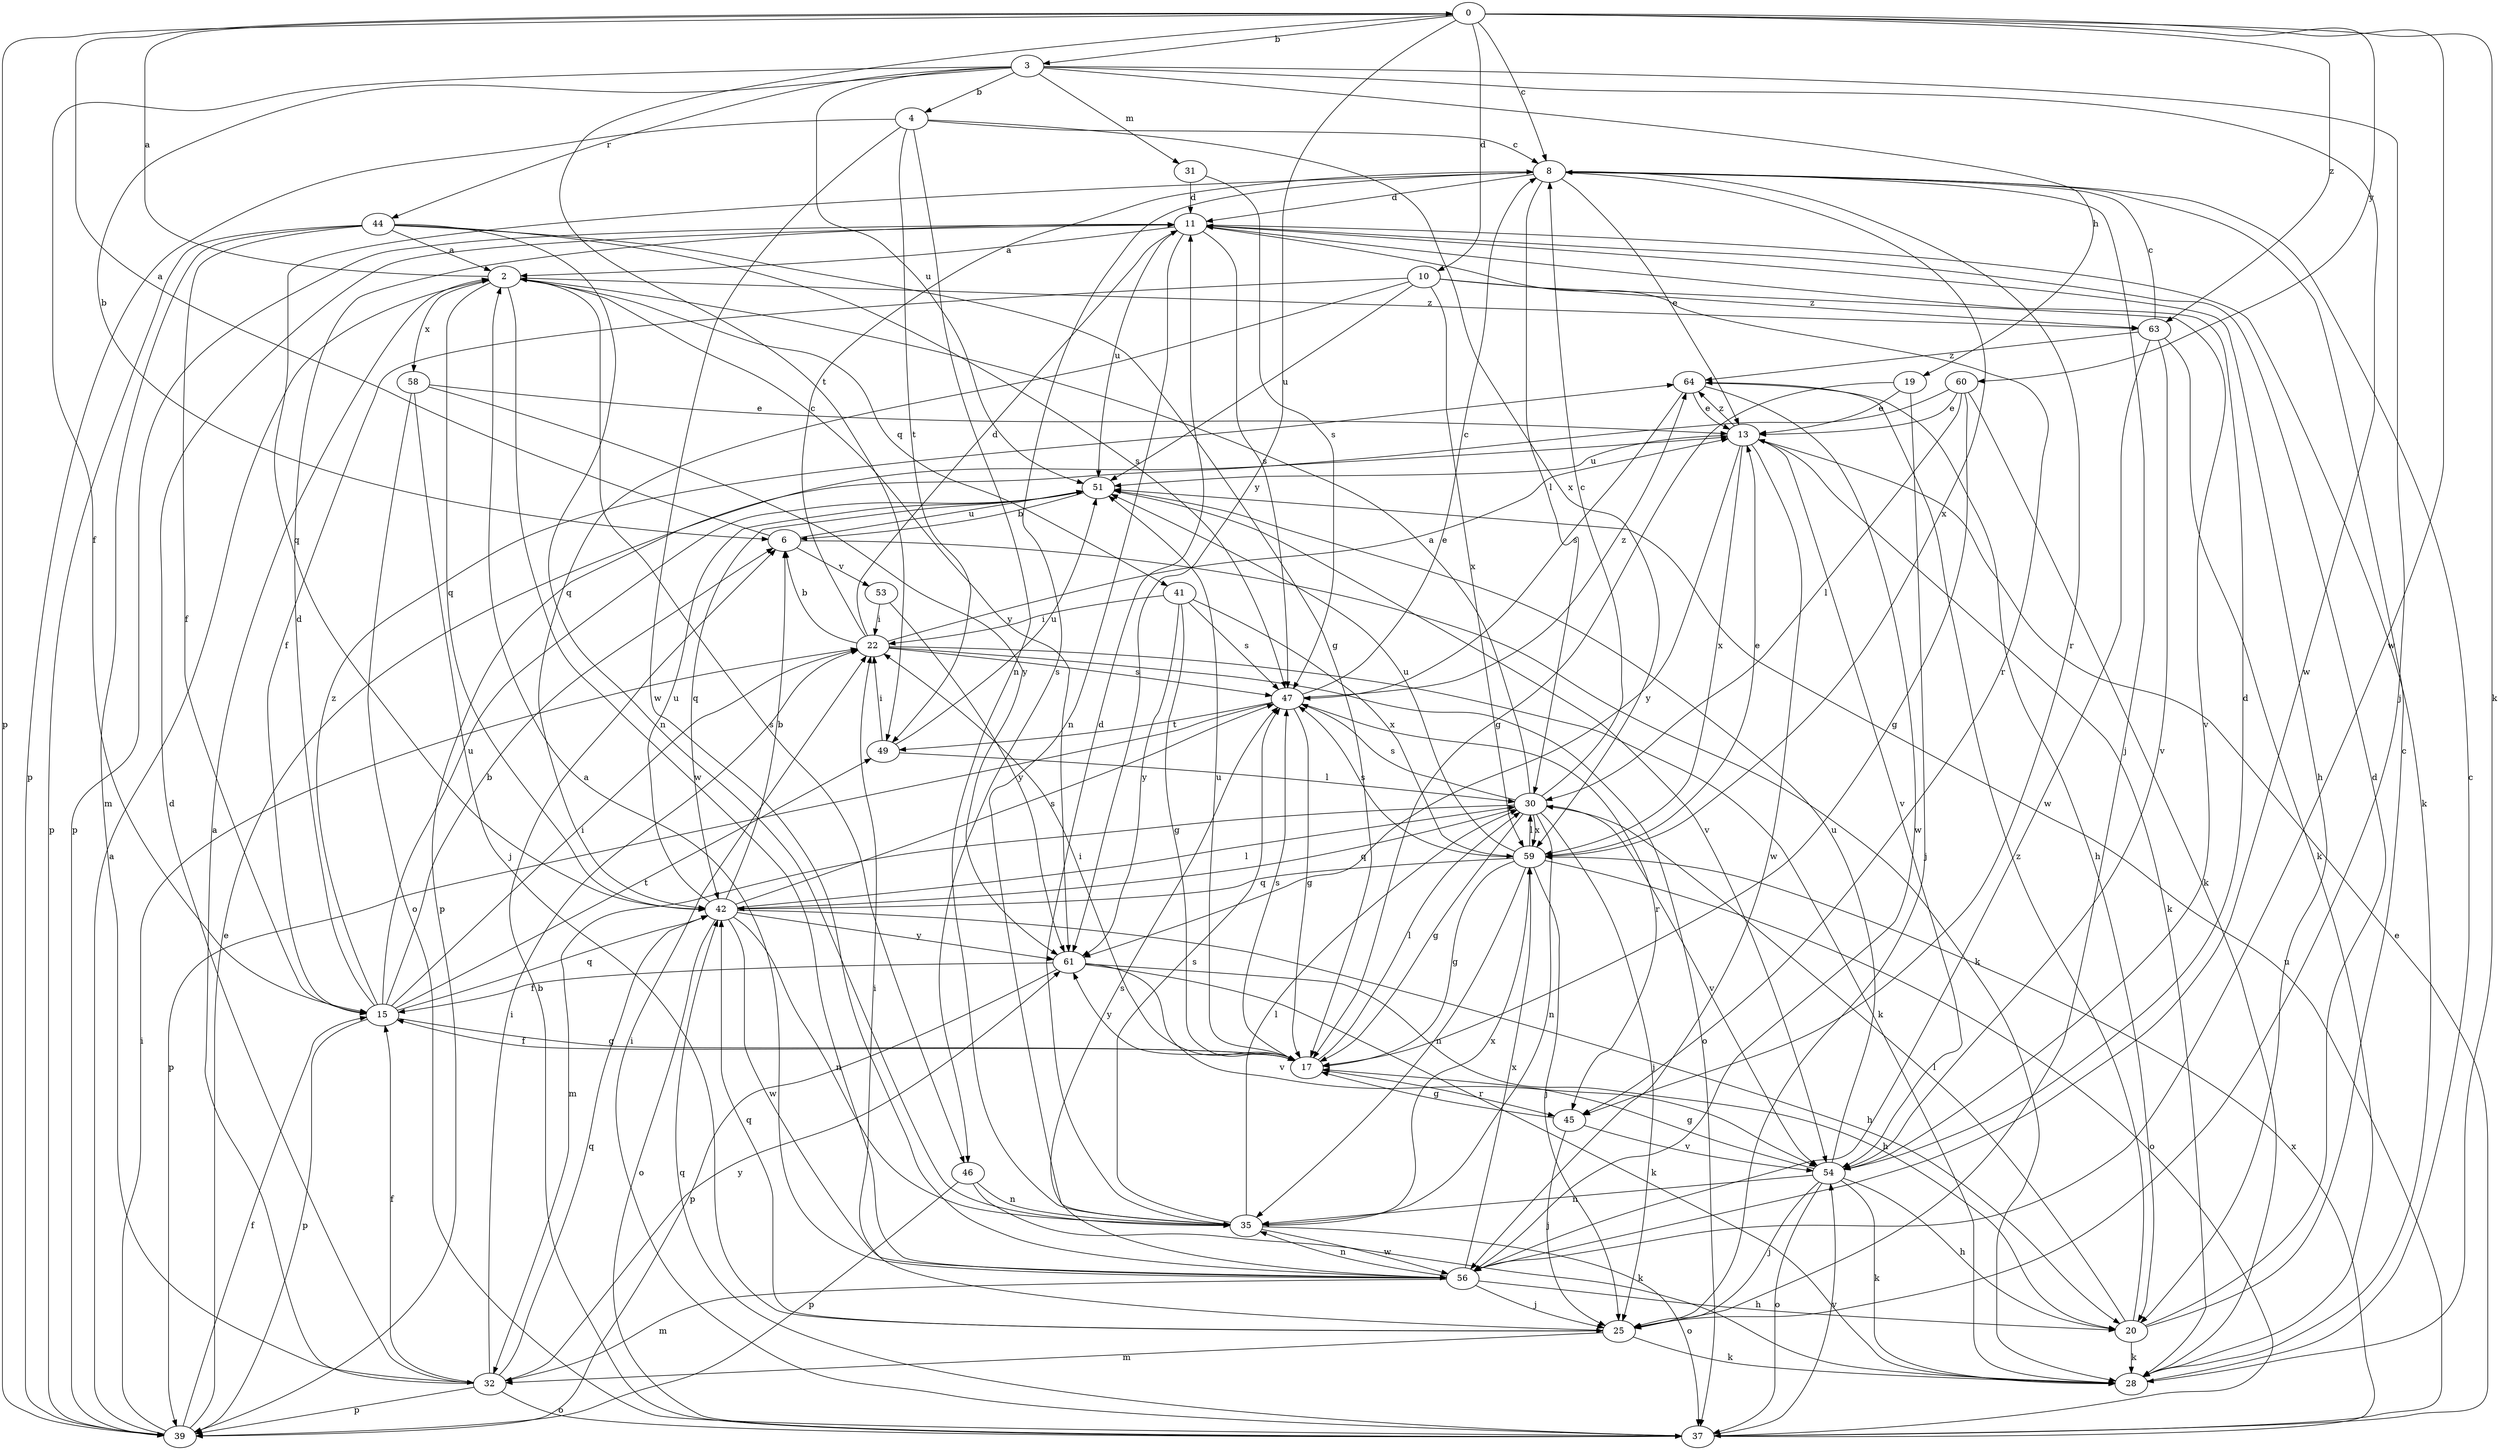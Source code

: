 strict digraph  {
0;
2;
3;
4;
6;
8;
10;
11;
13;
15;
17;
19;
20;
22;
25;
28;
30;
31;
32;
35;
37;
39;
41;
42;
44;
45;
46;
47;
49;
51;
53;
54;
56;
58;
59;
60;
61;
63;
64;
0 -> 3  [label=b];
0 -> 8  [label=c];
0 -> 10  [label=d];
0 -> 28  [label=k];
0 -> 39  [label=p];
0 -> 49  [label=t];
0 -> 56  [label=w];
0 -> 60  [label=y];
0 -> 61  [label=y];
0 -> 63  [label=z];
2 -> 0  [label=a];
2 -> 41  [label=q];
2 -> 42  [label=q];
2 -> 46  [label=s];
2 -> 56  [label=w];
2 -> 58  [label=x];
2 -> 61  [label=y];
2 -> 63  [label=z];
3 -> 4  [label=b];
3 -> 6  [label=b];
3 -> 15  [label=f];
3 -> 19  [label=h];
3 -> 25  [label=j];
3 -> 31  [label=m];
3 -> 44  [label=r];
3 -> 51  [label=u];
3 -> 56  [label=w];
4 -> 8  [label=c];
4 -> 35  [label=n];
4 -> 39  [label=p];
4 -> 49  [label=t];
4 -> 56  [label=w];
4 -> 59  [label=x];
6 -> 0  [label=a];
6 -> 28  [label=k];
6 -> 51  [label=u];
6 -> 53  [label=v];
8 -> 11  [label=d];
8 -> 13  [label=e];
8 -> 25  [label=j];
8 -> 30  [label=l];
8 -> 42  [label=q];
8 -> 45  [label=r];
8 -> 46  [label=s];
8 -> 59  [label=x];
10 -> 15  [label=f];
10 -> 42  [label=q];
10 -> 51  [label=u];
10 -> 54  [label=v];
10 -> 59  [label=x];
10 -> 63  [label=z];
11 -> 2  [label=a];
11 -> 20  [label=h];
11 -> 28  [label=k];
11 -> 35  [label=n];
11 -> 39  [label=p];
11 -> 45  [label=r];
11 -> 47  [label=s];
11 -> 51  [label=u];
13 -> 28  [label=k];
13 -> 51  [label=u];
13 -> 54  [label=v];
13 -> 56  [label=w];
13 -> 59  [label=x];
13 -> 61  [label=y];
13 -> 64  [label=z];
15 -> 6  [label=b];
15 -> 11  [label=d];
15 -> 17  [label=g];
15 -> 22  [label=i];
15 -> 39  [label=p];
15 -> 42  [label=q];
15 -> 49  [label=t];
15 -> 51  [label=u];
15 -> 64  [label=z];
17 -> 15  [label=f];
17 -> 22  [label=i];
17 -> 30  [label=l];
17 -> 45  [label=r];
17 -> 47  [label=s];
17 -> 51  [label=u];
17 -> 61  [label=y];
19 -> 13  [label=e];
19 -> 17  [label=g];
19 -> 25  [label=j];
20 -> 8  [label=c];
20 -> 11  [label=d];
20 -> 28  [label=k];
20 -> 30  [label=l];
20 -> 64  [label=z];
22 -> 6  [label=b];
22 -> 8  [label=c];
22 -> 11  [label=d];
22 -> 13  [label=e];
22 -> 28  [label=k];
22 -> 37  [label=o];
22 -> 47  [label=s];
25 -> 22  [label=i];
25 -> 28  [label=k];
25 -> 32  [label=m];
25 -> 42  [label=q];
28 -> 8  [label=c];
30 -> 2  [label=a];
30 -> 8  [label=c];
30 -> 17  [label=g];
30 -> 25  [label=j];
30 -> 32  [label=m];
30 -> 35  [label=n];
30 -> 42  [label=q];
30 -> 47  [label=s];
30 -> 54  [label=v];
30 -> 59  [label=x];
31 -> 11  [label=d];
31 -> 47  [label=s];
32 -> 2  [label=a];
32 -> 11  [label=d];
32 -> 15  [label=f];
32 -> 22  [label=i];
32 -> 37  [label=o];
32 -> 39  [label=p];
32 -> 42  [label=q];
32 -> 61  [label=y];
35 -> 11  [label=d];
35 -> 30  [label=l];
35 -> 37  [label=o];
35 -> 47  [label=s];
35 -> 56  [label=w];
35 -> 59  [label=x];
37 -> 6  [label=b];
37 -> 13  [label=e];
37 -> 22  [label=i];
37 -> 42  [label=q];
37 -> 51  [label=u];
37 -> 54  [label=v];
37 -> 59  [label=x];
39 -> 2  [label=a];
39 -> 13  [label=e];
39 -> 15  [label=f];
39 -> 22  [label=i];
41 -> 17  [label=g];
41 -> 22  [label=i];
41 -> 47  [label=s];
41 -> 59  [label=x];
41 -> 61  [label=y];
42 -> 6  [label=b];
42 -> 20  [label=h];
42 -> 30  [label=l];
42 -> 35  [label=n];
42 -> 37  [label=o];
42 -> 47  [label=s];
42 -> 51  [label=u];
42 -> 56  [label=w];
42 -> 61  [label=y];
44 -> 2  [label=a];
44 -> 15  [label=f];
44 -> 17  [label=g];
44 -> 32  [label=m];
44 -> 35  [label=n];
44 -> 39  [label=p];
44 -> 47  [label=s];
45 -> 17  [label=g];
45 -> 25  [label=j];
45 -> 54  [label=v];
46 -> 28  [label=k];
46 -> 35  [label=n];
46 -> 39  [label=p];
47 -> 8  [label=c];
47 -> 17  [label=g];
47 -> 39  [label=p];
47 -> 45  [label=r];
47 -> 49  [label=t];
47 -> 64  [label=z];
49 -> 22  [label=i];
49 -> 30  [label=l];
49 -> 51  [label=u];
51 -> 6  [label=b];
51 -> 42  [label=q];
51 -> 54  [label=v];
53 -> 22  [label=i];
53 -> 61  [label=y];
54 -> 11  [label=d];
54 -> 17  [label=g];
54 -> 20  [label=h];
54 -> 25  [label=j];
54 -> 28  [label=k];
54 -> 35  [label=n];
54 -> 37  [label=o];
54 -> 51  [label=u];
56 -> 2  [label=a];
56 -> 20  [label=h];
56 -> 25  [label=j];
56 -> 32  [label=m];
56 -> 35  [label=n];
56 -> 47  [label=s];
56 -> 59  [label=x];
58 -> 13  [label=e];
58 -> 25  [label=j];
58 -> 37  [label=o];
58 -> 61  [label=y];
59 -> 13  [label=e];
59 -> 17  [label=g];
59 -> 25  [label=j];
59 -> 30  [label=l];
59 -> 35  [label=n];
59 -> 37  [label=o];
59 -> 42  [label=q];
59 -> 47  [label=s];
59 -> 51  [label=u];
60 -> 13  [label=e];
60 -> 17  [label=g];
60 -> 28  [label=k];
60 -> 30  [label=l];
60 -> 39  [label=p];
61 -> 15  [label=f];
61 -> 20  [label=h];
61 -> 28  [label=k];
61 -> 39  [label=p];
61 -> 54  [label=v];
63 -> 8  [label=c];
63 -> 28  [label=k];
63 -> 54  [label=v];
63 -> 56  [label=w];
63 -> 64  [label=z];
64 -> 13  [label=e];
64 -> 20  [label=h];
64 -> 47  [label=s];
64 -> 56  [label=w];
}
